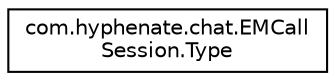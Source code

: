 digraph "类继承关系图"
{
  edge [fontname="Helvetica",fontsize="10",labelfontname="Helvetica",labelfontsize="10"];
  node [fontname="Helvetica",fontsize="10",shape=record];
  rankdir="LR";
  Node1 [label="com.hyphenate.chat.EMCall\lSession.Type",height=0.2,width=0.4,color="black", fillcolor="white", style="filled",URL="$enumcom_1_1hyphenate_1_1chat_1_1EMCallSession_1_1Type.html"];
}
